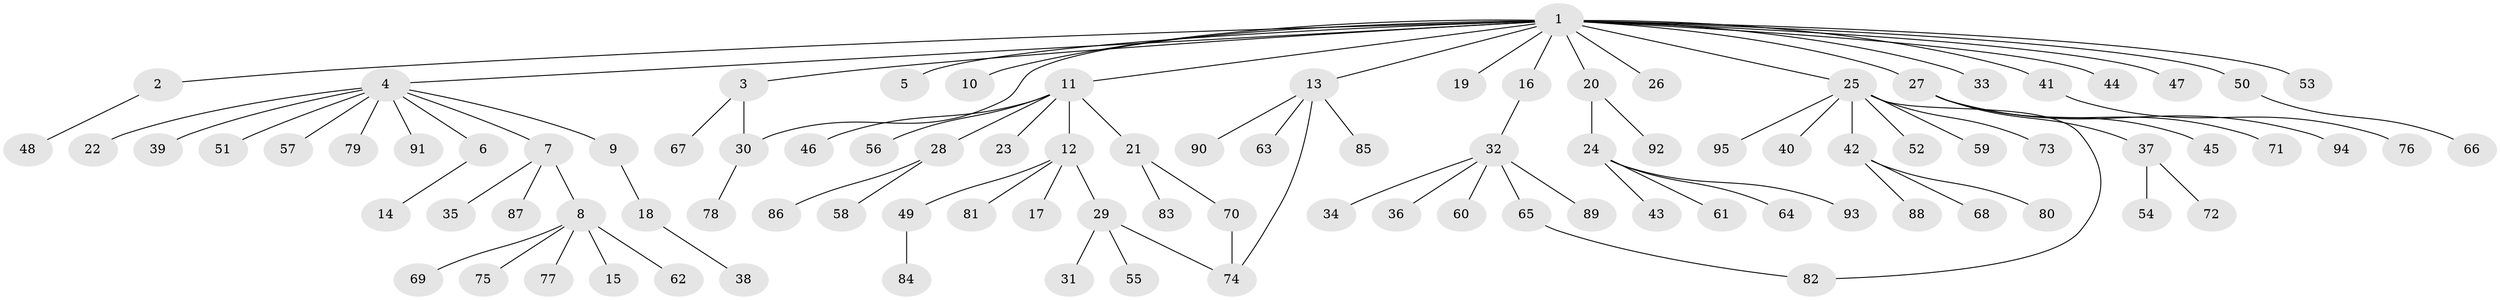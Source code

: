 // coarse degree distribution, {20: 0.017543859649122806, 2: 0.10526315789473684, 3: 0.07017543859649122, 10: 0.017543859649122806, 1: 0.6842105263157895, 4: 0.05263157894736842, 5: 0.05263157894736842}
// Generated by graph-tools (version 1.1) at 2025/18/03/04/25 18:18:04]
// undirected, 95 vertices, 98 edges
graph export_dot {
graph [start="1"]
  node [color=gray90,style=filled];
  1;
  2;
  3;
  4;
  5;
  6;
  7;
  8;
  9;
  10;
  11;
  12;
  13;
  14;
  15;
  16;
  17;
  18;
  19;
  20;
  21;
  22;
  23;
  24;
  25;
  26;
  27;
  28;
  29;
  30;
  31;
  32;
  33;
  34;
  35;
  36;
  37;
  38;
  39;
  40;
  41;
  42;
  43;
  44;
  45;
  46;
  47;
  48;
  49;
  50;
  51;
  52;
  53;
  54;
  55;
  56;
  57;
  58;
  59;
  60;
  61;
  62;
  63;
  64;
  65;
  66;
  67;
  68;
  69;
  70;
  71;
  72;
  73;
  74;
  75;
  76;
  77;
  78;
  79;
  80;
  81;
  82;
  83;
  84;
  85;
  86;
  87;
  88;
  89;
  90;
  91;
  92;
  93;
  94;
  95;
  1 -- 2;
  1 -- 3;
  1 -- 4;
  1 -- 5;
  1 -- 10;
  1 -- 11;
  1 -- 13;
  1 -- 16;
  1 -- 19;
  1 -- 20;
  1 -- 25;
  1 -- 26;
  1 -- 27;
  1 -- 30;
  1 -- 33;
  1 -- 41;
  1 -- 44;
  1 -- 47;
  1 -- 50;
  1 -- 53;
  2 -- 48;
  3 -- 30;
  3 -- 67;
  4 -- 6;
  4 -- 7;
  4 -- 9;
  4 -- 22;
  4 -- 39;
  4 -- 51;
  4 -- 57;
  4 -- 79;
  4 -- 91;
  6 -- 14;
  7 -- 8;
  7 -- 35;
  7 -- 87;
  8 -- 15;
  8 -- 62;
  8 -- 69;
  8 -- 75;
  8 -- 77;
  9 -- 18;
  11 -- 12;
  11 -- 21;
  11 -- 23;
  11 -- 28;
  11 -- 46;
  11 -- 56;
  12 -- 17;
  12 -- 29;
  12 -- 49;
  12 -- 81;
  13 -- 63;
  13 -- 74;
  13 -- 85;
  13 -- 90;
  16 -- 32;
  18 -- 38;
  20 -- 24;
  20 -- 92;
  21 -- 70;
  21 -- 83;
  24 -- 43;
  24 -- 61;
  24 -- 64;
  24 -- 93;
  25 -- 40;
  25 -- 42;
  25 -- 52;
  25 -- 59;
  25 -- 73;
  25 -- 82;
  25 -- 95;
  27 -- 37;
  27 -- 45;
  27 -- 71;
  27 -- 94;
  28 -- 58;
  28 -- 86;
  29 -- 31;
  29 -- 55;
  29 -- 74;
  30 -- 78;
  32 -- 34;
  32 -- 36;
  32 -- 60;
  32 -- 65;
  32 -- 89;
  37 -- 54;
  37 -- 72;
  41 -- 76;
  42 -- 68;
  42 -- 80;
  42 -- 88;
  49 -- 84;
  50 -- 66;
  65 -- 82;
  70 -- 74;
}
